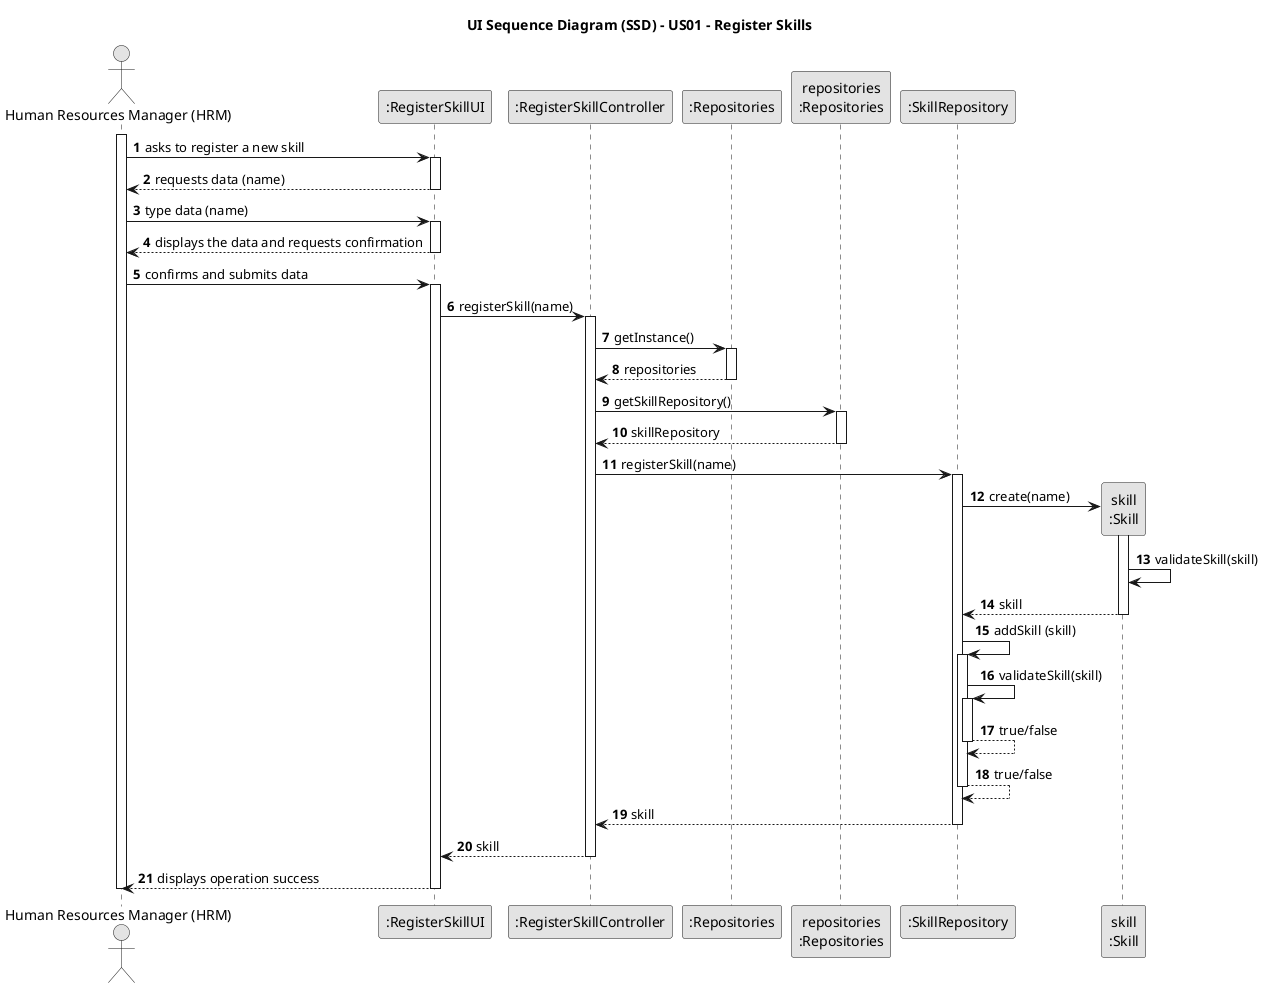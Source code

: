 @startuml
skinparam monochrome true
skinparam packageStyle rectangle
skinparam shadowing false

title UI Sequence Diagram (SSD) - US01 - Register Skills

autonumber

'hide footbox
actor "Human Resources Manager (HRM)" as HRM
participant ":RegisterSkillUI" as UI
participant ":RegisterSkillController" as CTRL
participant ":Repositories" as RepositorySingleton
participant "repositories\n:Repositories" as PLAT
participant ":SkillRepository" as SR
participant "skill\n:Skill" as SKILL

activate HRM

        HRM -> UI : asks to register a new skill
    activate UI

        UI --> HRM : requests data (name)
    deactivate UI

        HRM->UI: type data (name)

    activate UI

        UI --> HRM : displays the data and requests confirmation

    deactivate UI

        HRM -> UI : confirms and submits data

    activate UI

         UI -> CTRL: registerSkill(name)
        activate CTRL

        CTRL -> RepositorySingleton : getInstance()

            activate RepositorySingleton

                RepositorySingleton --> CTRL : repositories
            deactivate RepositorySingleton

            CTRL -> PLAT : getSkillRepository()
            activate PLAT

            PLAT --> CTRL: skillRepository
            deactivate PLAT

        CTRL -> SR : registerSkill(name)

        activate SR

            SR -> SKILL**: create(name)
                activate SKILL
                        SKILL -> SKILL: validateSkill(skill)
                    SKILL --> SR : skill
                    deactivate SKILL
                    SR -> SR : addSkill (skill)

                    activate SR
                    SR -> SR : validateSkill(skill)
                        activate SR
                            SR --> SR : true/false
                        deactivate
                            SR --> SR : true/false

deactivate SR

            SR --> CTRL : skill

            deactivate SR

            CTRL --> UI : skill
      deactivate CTRL

      UI --> HRM : displays operation success
    deactivate UI
deactivate HRM
@enduml